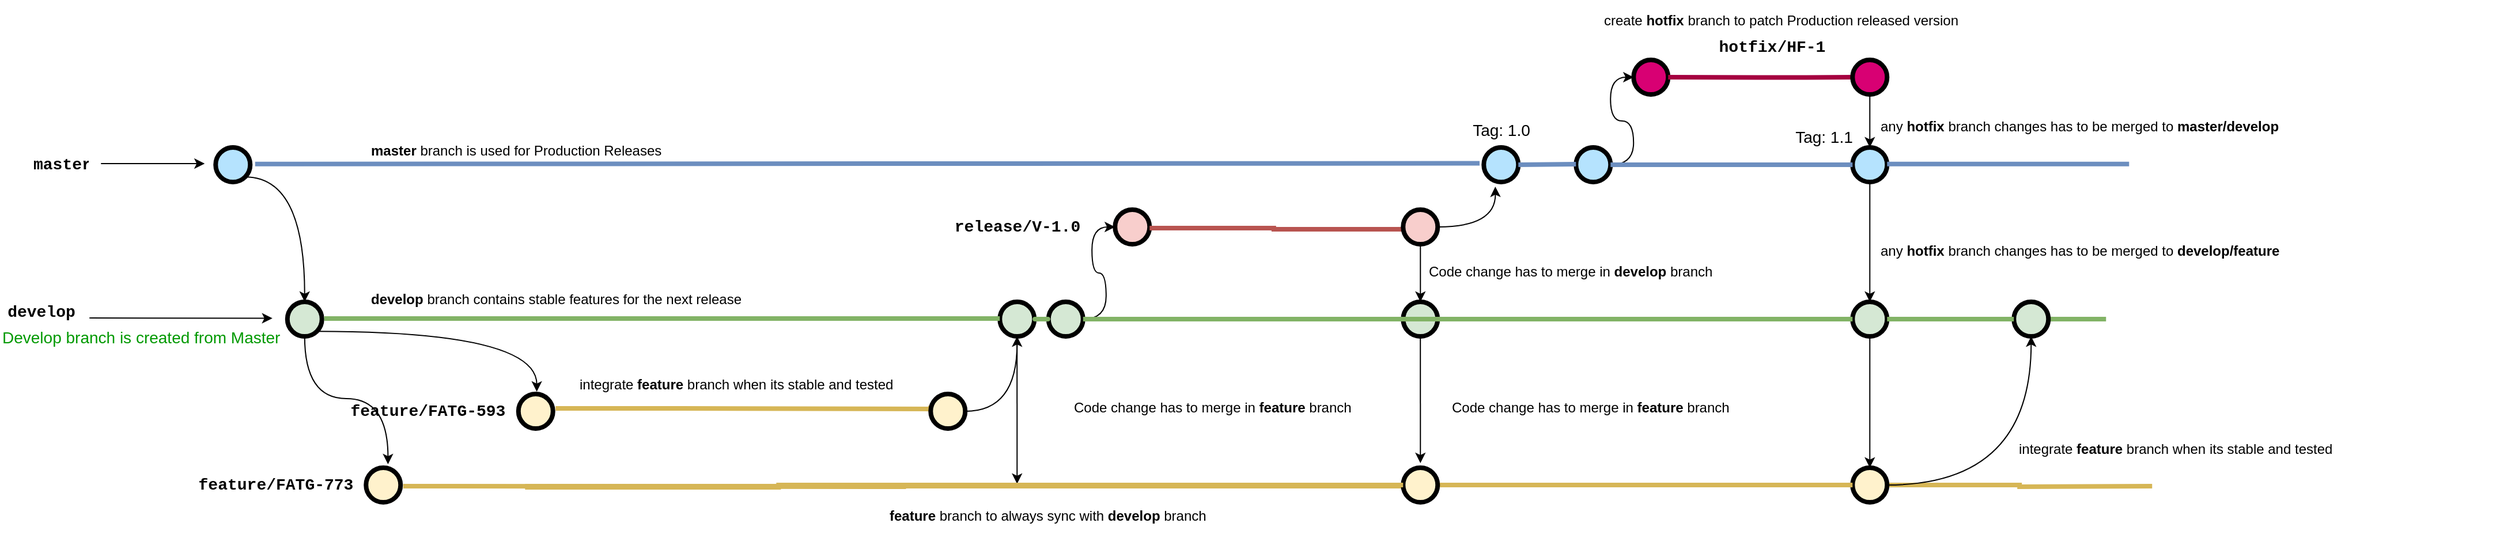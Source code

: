 <mxfile version="17.4.5" type="github">
  <diagram id="yPxyJZ8AM_hMuL3Unpa9" name="complex gitflow">
    <mxGraphModel dx="2172" dy="494" grid="1" gridSize="10" guides="1" tooltips="1" connect="1" arrows="1" fold="1" page="1" pageScale="1" pageWidth="1100" pageHeight="850" math="0" shadow="0">
      <root>
        <mxCell id="0" />
        <mxCell id="1" parent="0" />
        <mxCell id="nBreNSzFSE8uNr_BIwcD-4" value="master" style="text;html=1;strokeColor=none;fillColor=none;align=center;verticalAlign=middle;whiteSpace=wrap;overflow=hidden;fontSize=14;fontStyle=1;fontFamily=Courier New;" vertex="1" parent="1">
          <mxGeometry x="-612.37" y="142" width="50" height="42" as="geometry" />
        </mxCell>
        <mxCell id="nBreNSzFSE8uNr_BIwcD-20" style="edgeStyle=orthogonalEdgeStyle;orthogonalLoop=1;jettySize=auto;html=1;exitX=0.855;exitY=0.855;exitDx=0;exitDy=0;exitPerimeter=0;entryX=1.039;entryY=0.095;entryDx=0;entryDy=0;entryPerimeter=0;curved=1;" edge="1" parent="1" source="nBreNSzFSE8uNr_BIwcD-8" target="nBreNSzFSE8uNr_BIwcD-19">
          <mxGeometry relative="1" as="geometry" />
        </mxCell>
        <mxCell id="nBreNSzFSE8uNr_BIwcD-25" style="edgeStyle=orthogonalEdgeStyle;curved=1;orthogonalLoop=1;jettySize=auto;html=1;exitX=0.5;exitY=1;exitDx=0;exitDy=0;exitPerimeter=0;entryX=1.057;entryY=0.071;entryDx=0;entryDy=0;entryPerimeter=0;" edge="1" parent="1" source="nBreNSzFSE8uNr_BIwcD-8" target="nBreNSzFSE8uNr_BIwcD-23">
          <mxGeometry relative="1" as="geometry" />
        </mxCell>
        <mxCell id="nBreNSzFSE8uNr_BIwcD-8" value="" style="verticalLabelPosition=bottom;verticalAlign=top;html=1;strokeWidth=4;shape=mxgraph.flowchart.on-page_reference;plain-purple;gradientColor=none;strokeColor=#000000;fillColor=#D5E8D4;" vertex="1" parent="1">
          <mxGeometry x="-390.62" y="282" width="30" height="30" as="geometry" />
        </mxCell>
        <mxCell id="nBreNSzFSE8uNr_BIwcD-9" value="" style="edgeStyle=orthogonalEdgeStyle;rounded=0;html=1;jettySize=auto;orthogonalLoop=1;strokeWidth=4;endArrow=none;endFill=0;curved=1;startArrow=none;fillColor=#d5e8d4;strokeColor=#82b366;" edge="1" parent="1" source="nBreNSzFSE8uNr_BIwcD-104">
          <mxGeometry x="-316.37" y="296.5" as="geometry">
            <mxPoint x="-358.62" y="296.5" as="sourcePoint" />
            <mxPoint x="1187.63" y="297" as="targetPoint" />
            <Array as="points">
              <mxPoint x="-271.37" y="297" />
            </Array>
          </mxGeometry>
        </mxCell>
        <mxCell id="nBreNSzFSE8uNr_BIwcD-14" style="edgeStyle=orthogonalEdgeStyle;curved=1;rounded=0;orthogonalLoop=1;jettySize=auto;html=1;exitX=0.855;exitY=0.855;exitDx=0;exitDy=0;exitPerimeter=0;entryX=0.5;entryY=0;entryDx=0;entryDy=0;entryPerimeter=0;" edge="1" parent="1" source="nBreNSzFSE8uNr_BIwcD-10" target="nBreNSzFSE8uNr_BIwcD-8">
          <mxGeometry relative="1" as="geometry" />
        </mxCell>
        <mxCell id="nBreNSzFSE8uNr_BIwcD-10" value="" style="verticalLabelPosition=bottom;verticalAlign=top;html=1;strokeWidth=4;shape=mxgraph.flowchart.on-page_reference;plain-blue;gradientColor=none;fillColor=#B5E3Fe;strokeColor=#000000;" vertex="1" parent="1">
          <mxGeometry x="-452.87" y="148" width="30" height="30" as="geometry" />
        </mxCell>
        <mxCell id="nBreNSzFSE8uNr_BIwcD-16" value="develop" style="text;html=1;strokeColor=none;fillColor=none;align=center;verticalAlign=middle;whiteSpace=wrap;overflow=hidden;fontSize=14;fontStyle=1;fontFamily=Courier New;" vertex="1" parent="1">
          <mxGeometry x="-640" y="270" width="71.75" height="42" as="geometry" />
        </mxCell>
        <mxCell id="nBreNSzFSE8uNr_BIwcD-17" value="" style="verticalLabelPosition=bottom;verticalAlign=top;html=1;strokeWidth=4;shape=mxgraph.flowchart.on-page_reference;strokeColor=#000000;fillColor=#fff2cc;" vertex="1" parent="1">
          <mxGeometry x="-190.12" y="362" width="30" height="30" as="geometry" />
        </mxCell>
        <mxCell id="nBreNSzFSE8uNr_BIwcD-18" value="" style="edgeStyle=orthogonalEdgeStyle;rounded=0;html=1;jettySize=auto;orthogonalLoop=1;strokeWidth=4;endArrow=none;endFill=0;startArrow=none;fillColor=#fff2cc;strokeColor=#d6b656;" edge="1" parent="1">
          <mxGeometry x="-260.12" y="378.5" as="geometry">
            <mxPoint x="-157.87" y="374.5" as="sourcePoint" />
            <mxPoint x="167.63" y="372" as="targetPoint" />
            <Array as="points">
              <mxPoint x="-50.12" y="375" />
              <mxPoint x="-50.12" y="375" />
            </Array>
          </mxGeometry>
        </mxCell>
        <mxCell id="nBreNSzFSE8uNr_BIwcD-19" value="feature/FATG-593" style="text;html=1;strokeColor=none;fillColor=none;align=center;verticalAlign=middle;whiteSpace=wrap;overflow=hidden;fontSize=14;fontStyle=1;fontFamily=Courier New;" vertex="1" parent="1">
          <mxGeometry x="-355.62" y="356" width="174.63" height="42" as="geometry" />
        </mxCell>
        <mxCell id="nBreNSzFSE8uNr_BIwcD-21" value="" style="verticalLabelPosition=bottom;verticalAlign=top;html=1;strokeWidth=4;shape=mxgraph.flowchart.on-page_reference;strokeColor=#000000;fillColor=#fff2cc;" vertex="1" parent="1">
          <mxGeometry x="-322.37" y="426" width="30" height="30" as="geometry" />
        </mxCell>
        <mxCell id="nBreNSzFSE8uNr_BIwcD-23" value="feature/FATG-773" style="text;html=1;strokeColor=none;fillColor=none;align=center;verticalAlign=middle;whiteSpace=wrap;overflow=hidden;fontSize=14;fontStyle=1;fontFamily=Courier New;" vertex="1" parent="1">
          <mxGeometry x="-487.87" y="420" width="174.63" height="42" as="geometry" />
        </mxCell>
        <mxCell id="nBreNSzFSE8uNr_BIwcD-46" style="edgeStyle=orthogonalEdgeStyle;curved=1;orthogonalLoop=1;jettySize=auto;html=1;entryX=0.5;entryY=1;entryDx=0;entryDy=0;entryPerimeter=0;" edge="1" parent="1" source="nBreNSzFSE8uNr_BIwcD-28" target="nBreNSzFSE8uNr_BIwcD-44">
          <mxGeometry relative="1" as="geometry" />
        </mxCell>
        <mxCell id="nBreNSzFSE8uNr_BIwcD-28" value="" style="verticalLabelPosition=bottom;verticalAlign=top;html=1;strokeWidth=4;shape=mxgraph.flowchart.on-page_reference;strokeColor=#000000;fillColor=#fff2cc;" vertex="1" parent="1">
          <mxGeometry x="167.63" y="362" width="30" height="30" as="geometry" />
        </mxCell>
        <mxCell id="nBreNSzFSE8uNr_BIwcD-33" value="" style="edgeStyle=orthogonalEdgeStyle;rounded=0;html=1;jettySize=auto;orthogonalLoop=1;strokeWidth=4;endArrow=none;endFill=0;startArrow=none;fillColor=#fff2cc;strokeColor=#d6b656;" edge="1" parent="1" source="nBreNSzFSE8uNr_BIwcD-101">
          <mxGeometry x="-392.37" y="446" as="geometry">
            <mxPoint x="-290.12" y="442" as="sourcePoint" />
            <mxPoint x="1227.63" y="442" as="targetPoint" />
            <Array as="points" />
          </mxGeometry>
        </mxCell>
        <mxCell id="nBreNSzFSE8uNr_BIwcD-40" value="" style="verticalLabelPosition=bottom;verticalAlign=top;html=1;strokeWidth=4;shape=mxgraph.flowchart.on-page_reference;fillColor=#f8cecc;strokeColor=#000000;" vertex="1" parent="1">
          <mxGeometry x="327.63" y="202" width="30" height="30" as="geometry" />
        </mxCell>
        <mxCell id="nBreNSzFSE8uNr_BIwcD-131" style="edgeStyle=orthogonalEdgeStyle;curved=1;orthogonalLoop=1;jettySize=auto;html=1;" edge="1" parent="1" source="nBreNSzFSE8uNr_BIwcD-44">
          <mxGeometry relative="1" as="geometry">
            <mxPoint x="242.63" y="440" as="targetPoint" />
          </mxGeometry>
        </mxCell>
        <mxCell id="nBreNSzFSE8uNr_BIwcD-44" value="" style="verticalLabelPosition=bottom;verticalAlign=top;html=1;strokeWidth=4;shape=mxgraph.flowchart.on-page_reference;plain-purple;gradientColor=none;strokeColor=#000000;fillColor=#D5E8D4;" vertex="1" parent="1">
          <mxGeometry x="227.63" y="282" width="30" height="30" as="geometry" />
        </mxCell>
        <mxCell id="nBreNSzFSE8uNr_BIwcD-45" value="" style="edgeStyle=orthogonalEdgeStyle;rounded=0;html=1;jettySize=auto;orthogonalLoop=1;strokeWidth=4;endArrow=none;endFill=0;curved=1;fillColor=#d5e8d4;strokeColor=#82b366;" edge="1" parent="1" target="nBreNSzFSE8uNr_BIwcD-44">
          <mxGeometry x="-316.37" y="296.5" as="geometry">
            <mxPoint x="-358.62" y="296.5" as="sourcePoint" />
            <mxPoint x="518.63" y="297" as="targetPoint" />
            <Array as="points">
              <mxPoint x="-271.37" y="297" />
            </Array>
          </mxGeometry>
        </mxCell>
        <mxCell id="nBreNSzFSE8uNr_BIwcD-49" style="edgeStyle=orthogonalEdgeStyle;curved=1;orthogonalLoop=1;jettySize=auto;html=1;entryX=0;entryY=0.5;entryDx=0;entryDy=0;entryPerimeter=0;" edge="1" parent="1" source="nBreNSzFSE8uNr_BIwcD-47" target="nBreNSzFSE8uNr_BIwcD-40">
          <mxGeometry relative="1" as="geometry" />
        </mxCell>
        <mxCell id="nBreNSzFSE8uNr_BIwcD-47" value="" style="verticalLabelPosition=bottom;verticalAlign=top;html=1;strokeWidth=4;shape=mxgraph.flowchart.on-page_reference;plain-purple;gradientColor=none;strokeColor=#000000;fillColor=#D5E8D4;" vertex="1" parent="1">
          <mxGeometry x="269.88" y="282" width="30" height="30" as="geometry" />
        </mxCell>
        <mxCell id="nBreNSzFSE8uNr_BIwcD-48" value="" style="edgeStyle=orthogonalEdgeStyle;rounded=0;html=1;jettySize=auto;orthogonalLoop=1;strokeWidth=4;endArrow=none;endFill=0;curved=1;startArrow=none;fillColor=#d5e8d4;strokeColor=#82b366;" edge="1" parent="1" source="nBreNSzFSE8uNr_BIwcD-44" target="nBreNSzFSE8uNr_BIwcD-47">
          <mxGeometry x="-316.37" y="296.5" as="geometry">
            <mxPoint x="227.63" y="297" as="sourcePoint" />
            <mxPoint x="518.63" y="297" as="targetPoint" />
            <Array as="points" />
          </mxGeometry>
        </mxCell>
        <mxCell id="nBreNSzFSE8uNr_BIwcD-51" value="release/V-1.0" style="text;html=1;strokeColor=none;fillColor=none;align=center;verticalAlign=middle;whiteSpace=wrap;overflow=hidden;fontSize=14;fontStyle=1;fontFamily=Courier New;" vertex="1" parent="1">
          <mxGeometry x="177.63" y="196" width="130" height="42" as="geometry" />
        </mxCell>
        <mxCell id="nBreNSzFSE8uNr_BIwcD-60" value="" style="edgeStyle=orthogonalEdgeStyle;rounded=0;html=1;jettySize=auto;orthogonalLoop=1;strokeWidth=4;endArrow=none;endFill=0;startArrow=none;fillColor=#f8cecc;strokeColor=#b85450;" edge="1" parent="1">
          <mxGeometry x="255.38" y="222" as="geometry">
            <mxPoint x="357.63" y="218" as="sourcePoint" />
            <mxPoint x="577.63" y="219" as="targetPoint" />
            <Array as="points">
              <mxPoint x="465.38" y="218.5" />
              <mxPoint x="465.38" y="218.5" />
            </Array>
          </mxGeometry>
        </mxCell>
        <mxCell id="nBreNSzFSE8uNr_BIwcD-74" style="edgeStyle=orthogonalEdgeStyle;curved=1;orthogonalLoop=1;jettySize=auto;html=1;" edge="1" parent="1" source="nBreNSzFSE8uNr_BIwcD-61">
          <mxGeometry relative="1" as="geometry">
            <mxPoint x="657.63" y="182" as="targetPoint" />
          </mxGeometry>
        </mxCell>
        <mxCell id="nBreNSzFSE8uNr_BIwcD-79" style="edgeStyle=orthogonalEdgeStyle;curved=1;orthogonalLoop=1;jettySize=auto;html=1;" edge="1" parent="1" source="nBreNSzFSE8uNr_BIwcD-61" target="nBreNSzFSE8uNr_BIwcD-77">
          <mxGeometry relative="1" as="geometry" />
        </mxCell>
        <mxCell id="nBreNSzFSE8uNr_BIwcD-61" value="" style="verticalLabelPosition=bottom;verticalAlign=top;html=1;strokeWidth=4;shape=mxgraph.flowchart.on-page_reference;fillColor=#f8cecc;strokeColor=#000000;" vertex="1" parent="1">
          <mxGeometry x="577.63" y="202" width="30" height="30" as="geometry" />
        </mxCell>
        <mxCell id="nBreNSzFSE8uNr_BIwcD-64" value="" style="verticalLabelPosition=bottom;verticalAlign=top;html=1;strokeWidth=4;shape=mxgraph.flowchart.on-page_reference;plain-blue;gradientColor=none;fillColor=#B5E3Fe;strokeColor=#000000;" vertex="1" parent="1">
          <mxGeometry x="647.63" y="148" width="30" height="30" as="geometry" />
        </mxCell>
        <mxCell id="nBreNSzFSE8uNr_BIwcD-75" value="Tag: 1.0" style="text;html=1;strokeColor=none;fillColor=none;align=center;verticalAlign=middle;whiteSpace=wrap;overflow=hidden;fontSize=14;" vertex="1" parent="1">
          <mxGeometry x="607.63" y="122" width="110" height="20" as="geometry" />
        </mxCell>
        <mxCell id="nBreNSzFSE8uNr_BIwcD-114" style="edgeStyle=orthogonalEdgeStyle;curved=1;orthogonalLoop=1;jettySize=auto;html=1;" edge="1" parent="1" source="nBreNSzFSE8uNr_BIwcD-77">
          <mxGeometry relative="1" as="geometry">
            <mxPoint x="592.63" y="422" as="targetPoint" />
          </mxGeometry>
        </mxCell>
        <mxCell id="nBreNSzFSE8uNr_BIwcD-77" value="" style="verticalLabelPosition=bottom;verticalAlign=top;html=1;strokeWidth=4;shape=mxgraph.flowchart.on-page_reference;plain-purple;gradientColor=none;strokeColor=#000000;fillColor=#D5E8D4;" vertex="1" parent="1">
          <mxGeometry x="577.63" y="282" width="30" height="30" as="geometry" />
        </mxCell>
        <mxCell id="nBreNSzFSE8uNr_BIwcD-87" style="edgeStyle=orthogonalEdgeStyle;curved=1;orthogonalLoop=1;jettySize=auto;html=1;entryX=0;entryY=0.5;entryDx=0;entryDy=0;entryPerimeter=0;" edge="1" parent="1" source="nBreNSzFSE8uNr_BIwcD-81" target="nBreNSzFSE8uNr_BIwcD-85">
          <mxGeometry relative="1" as="geometry" />
        </mxCell>
        <mxCell id="nBreNSzFSE8uNr_BIwcD-81" value="" style="verticalLabelPosition=bottom;verticalAlign=top;html=1;strokeWidth=4;shape=mxgraph.flowchart.on-page_reference;plain-blue;gradientColor=none;fillColor=#B5E3Fe;strokeColor=#000000;" vertex="1" parent="1">
          <mxGeometry x="727.63" y="148" width="30" height="30" as="geometry" />
        </mxCell>
        <mxCell id="nBreNSzFSE8uNr_BIwcD-85" value="" style="verticalLabelPosition=bottom;verticalAlign=top;html=1;strokeWidth=4;shape=mxgraph.flowchart.on-page_reference;fillColor=#d80073;strokeColor=#000000;fontColor=#ffffff;" vertex="1" parent="1">
          <mxGeometry x="777.63" y="72" width="30" height="30" as="geometry" />
        </mxCell>
        <mxCell id="nBreNSzFSE8uNr_BIwcD-86" value="" style="edgeStyle=orthogonalEdgeStyle;rounded=0;html=1;jettySize=auto;orthogonalLoop=1;strokeWidth=4;endArrow=none;endFill=0;curved=1;startArrow=none;fillColor=#d80073;strokeColor=#A50040;" edge="1" parent="1" target="nBreNSzFSE8uNr_BIwcD-85">
          <mxGeometry x="492.63" y="86" as="geometry">
            <mxPoint x="967.63" y="87" as="sourcePoint" />
            <mxPoint x="1087.63" y="87" as="targetPoint" />
            <Array as="points" />
          </mxGeometry>
        </mxCell>
        <mxCell id="nBreNSzFSE8uNr_BIwcD-88" value="hotfix/HF-1" style="text;html=1;strokeColor=none;fillColor=none;align=center;verticalAlign=middle;whiteSpace=wrap;overflow=hidden;fontSize=14;fontStyle=1;fontFamily=Courier New;" vertex="1" parent="1">
          <mxGeometry x="847.63" y="40" width="100" height="42" as="geometry" />
        </mxCell>
        <mxCell id="nBreNSzFSE8uNr_BIwcD-95" style="edgeStyle=orthogonalEdgeStyle;curved=1;orthogonalLoop=1;jettySize=auto;html=1;entryX=0.5;entryY=0;entryDx=0;entryDy=0;entryPerimeter=0;" edge="1" parent="1" source="nBreNSzFSE8uNr_BIwcD-89" target="nBreNSzFSE8uNr_BIwcD-92">
          <mxGeometry relative="1" as="geometry" />
        </mxCell>
        <mxCell id="nBreNSzFSE8uNr_BIwcD-89" value="" style="verticalLabelPosition=bottom;verticalAlign=top;html=1;strokeWidth=4;shape=mxgraph.flowchart.on-page_reference;fillColor=#d80073;strokeColor=#000000;fontColor=#ffffff;" vertex="1" parent="1">
          <mxGeometry x="967.63" y="72" width="30" height="30" as="geometry" />
        </mxCell>
        <mxCell id="nBreNSzFSE8uNr_BIwcD-99" style="edgeStyle=orthogonalEdgeStyle;curved=1;orthogonalLoop=1;jettySize=auto;html=1;entryX=0.5;entryY=0;entryDx=0;entryDy=0;entryPerimeter=0;" edge="1" parent="1" source="nBreNSzFSE8uNr_BIwcD-92" target="nBreNSzFSE8uNr_BIwcD-96">
          <mxGeometry relative="1" as="geometry" />
        </mxCell>
        <mxCell id="nBreNSzFSE8uNr_BIwcD-92" value="" style="verticalLabelPosition=bottom;verticalAlign=top;html=1;strokeWidth=4;shape=mxgraph.flowchart.on-page_reference;plain-blue;gradientColor=none;fillColor=#B5E3Fe;strokeColor=#000000;" vertex="1" parent="1">
          <mxGeometry x="967.63" y="148" width="30" height="30" as="geometry" />
        </mxCell>
        <mxCell id="nBreNSzFSE8uNr_BIwcD-94" value="" style="edgeStyle=orthogonalEdgeStyle;rounded=0;html=1;jettySize=auto;orthogonalLoop=1;strokeWidth=4;endArrow=none;endFill=0;startArrow=none;fillColor=#dae8fc;strokeColor=#6c8ebf;" edge="1" parent="1" source="nBreNSzFSE8uNr_BIwcD-81" target="nBreNSzFSE8uNr_BIwcD-92">
          <mxGeometry x="-427.37" y="162.5" as="geometry">
            <mxPoint x="727.63" y="163" as="sourcePoint" />
            <mxPoint x="1107.63" y="152" as="targetPoint" />
            <Array as="points" />
          </mxGeometry>
        </mxCell>
        <mxCell id="nBreNSzFSE8uNr_BIwcD-103" style="edgeStyle=orthogonalEdgeStyle;curved=1;orthogonalLoop=1;jettySize=auto;html=1;exitX=0.5;exitY=1;exitDx=0;exitDy=0;exitPerimeter=0;entryX=0.5;entryY=0;entryDx=0;entryDy=0;entryPerimeter=0;" edge="1" parent="1" source="nBreNSzFSE8uNr_BIwcD-96" target="nBreNSzFSE8uNr_BIwcD-101">
          <mxGeometry relative="1" as="geometry" />
        </mxCell>
        <mxCell id="nBreNSzFSE8uNr_BIwcD-96" value="" style="verticalLabelPosition=bottom;verticalAlign=top;html=1;strokeWidth=4;shape=mxgraph.flowchart.on-page_reference;plain-purple;gradientColor=none;strokeColor=#000000;fillColor=#D5E8D4;" vertex="1" parent="1">
          <mxGeometry x="967.63" y="282" width="30" height="30" as="geometry" />
        </mxCell>
        <mxCell id="nBreNSzFSE8uNr_BIwcD-98" value="" style="edgeStyle=orthogonalEdgeStyle;rounded=0;html=1;jettySize=auto;orthogonalLoop=1;strokeWidth=4;endArrow=none;endFill=0;curved=1;startArrow=none;fillColor=#d5e8d4;strokeColor=#82b366;" edge="1" parent="1" source="nBreNSzFSE8uNr_BIwcD-47" target="nBreNSzFSE8uNr_BIwcD-96">
          <mxGeometry x="-316.37" y="296.5" as="geometry">
            <mxPoint x="269.88" y="297" as="sourcePoint" />
            <mxPoint x="1187.63" y="297" as="targetPoint" />
            <Array as="points">
              <mxPoint x="580" y="297" />
              <mxPoint x="580" y="297" />
            </Array>
          </mxGeometry>
        </mxCell>
        <mxCell id="nBreNSzFSE8uNr_BIwcD-107" style="edgeStyle=orthogonalEdgeStyle;curved=1;orthogonalLoop=1;jettySize=auto;html=1;entryX=0.5;entryY=1;entryDx=0;entryDy=0;entryPerimeter=0;" edge="1" parent="1" source="nBreNSzFSE8uNr_BIwcD-101" target="nBreNSzFSE8uNr_BIwcD-104">
          <mxGeometry relative="1" as="geometry" />
        </mxCell>
        <mxCell id="nBreNSzFSE8uNr_BIwcD-101" value="" style="verticalLabelPosition=bottom;verticalAlign=top;html=1;strokeWidth=4;shape=mxgraph.flowchart.on-page_reference;strokeColor=#000000;fillColor=#fff2cc;" vertex="1" parent="1">
          <mxGeometry x="967.63" y="426" width="30" height="30" as="geometry" />
        </mxCell>
        <mxCell id="nBreNSzFSE8uNr_BIwcD-102" value="" style="edgeStyle=orthogonalEdgeStyle;rounded=0;html=1;jettySize=auto;orthogonalLoop=1;strokeWidth=4;endArrow=none;endFill=0;startArrow=none;fillColor=#fff2cc;strokeColor=#d6b656;" edge="1" parent="1" source="nBreNSzFSE8uNr_BIwcD-112" target="nBreNSzFSE8uNr_BIwcD-101">
          <mxGeometry x="-392.37" y="446" as="geometry">
            <mxPoint x="-290.12" y="442" as="sourcePoint" />
            <mxPoint x="1227.63" y="442" as="targetPoint" />
            <Array as="points">
              <mxPoint x="-182.37" y="442" />
              <mxPoint x="-182.37" y="443" />
              <mxPoint x="35.63" y="443" />
            </Array>
          </mxGeometry>
        </mxCell>
        <mxCell id="nBreNSzFSE8uNr_BIwcD-104" value="" style="verticalLabelPosition=bottom;verticalAlign=top;html=1;strokeWidth=4;shape=mxgraph.flowchart.on-page_reference;plain-purple;gradientColor=none;strokeColor=#000000;fillColor=#D5E8D4;" vertex="1" parent="1">
          <mxGeometry x="1107.63" y="282" width="30" height="30" as="geometry" />
        </mxCell>
        <mxCell id="nBreNSzFSE8uNr_BIwcD-106" value="" style="edgeStyle=orthogonalEdgeStyle;rounded=0;html=1;jettySize=auto;orthogonalLoop=1;strokeWidth=4;endArrow=none;endFill=0;curved=1;startArrow=none;fillColor=#d5e8d4;strokeColor=#82b366;" edge="1" parent="1" source="nBreNSzFSE8uNr_BIwcD-96" target="nBreNSzFSE8uNr_BIwcD-104">
          <mxGeometry x="-316.37" y="296.5" as="geometry">
            <mxPoint x="967.63" y="297" as="sourcePoint" />
            <mxPoint x="1187.63" y="297" as="targetPoint" />
            <Array as="points" />
          </mxGeometry>
        </mxCell>
        <mxCell id="nBreNSzFSE8uNr_BIwcD-108" value="Develop branch is created from Master&amp;nbsp;" style="text;html=1;strokeColor=none;fillColor=none;align=left;verticalAlign=middle;whiteSpace=wrap;overflow=hidden;fontSize=14;fontStyle=0;fontColor=#009900;" vertex="1" parent="1">
          <mxGeometry x="-640" y="302" width="265.25" height="20" as="geometry" />
        </mxCell>
        <mxCell id="nBreNSzFSE8uNr_BIwcD-109" value="" style="endArrow=classic;html=1;strokeWidth=1;fontFamily=Courier New;fontColor=#009900;curved=1;" edge="1" parent="1">
          <mxGeometry width="50" height="50" relative="1" as="geometry">
            <mxPoint x="-562.37" y="296" as="sourcePoint" />
            <mxPoint x="-403.62" y="296.29" as="targetPoint" />
          </mxGeometry>
        </mxCell>
        <mxCell id="nBreNSzFSE8uNr_BIwcD-111" value="" style="endArrow=classic;html=1;strokeWidth=1;fontFamily=Courier New;fontColor=#009900;curved=1;" edge="1" parent="1">
          <mxGeometry width="50" height="50" relative="1" as="geometry">
            <mxPoint x="-552.37" y="162" as="sourcePoint" />
            <mxPoint x="-462.37" y="162" as="targetPoint" />
          </mxGeometry>
        </mxCell>
        <mxCell id="nBreNSzFSE8uNr_BIwcD-112" value="" style="verticalLabelPosition=bottom;verticalAlign=top;html=1;strokeWidth=4;shape=mxgraph.flowchart.on-page_reference;strokeColor=#000000;fillColor=#fff2cc;" vertex="1" parent="1">
          <mxGeometry x="577.63" y="426" width="30" height="30" as="geometry" />
        </mxCell>
        <mxCell id="nBreNSzFSE8uNr_BIwcD-113" value="" style="edgeStyle=orthogonalEdgeStyle;rounded=0;html=1;jettySize=auto;orthogonalLoop=1;strokeWidth=4;endArrow=none;endFill=0;startArrow=none;fillColor=#fff2cc;strokeColor=#d6b656;" edge="1" parent="1" target="nBreNSzFSE8uNr_BIwcD-112">
          <mxGeometry x="-392.37" y="446" as="geometry">
            <mxPoint x="-290.12" y="442" as="sourcePoint" />
            <mxPoint x="967.63" y="441" as="targetPoint" />
            <Array as="points" />
          </mxGeometry>
        </mxCell>
        <mxCell id="nBreNSzFSE8uNr_BIwcD-115" value="&lt;div&gt;Code change has to merge in &lt;b&gt;develop &lt;/b&gt;branch&lt;/div&gt;" style="text;html=1;strokeColor=none;fillColor=none;align=left;verticalAlign=middle;whiteSpace=wrap;overflow=hidden;fontSize=12;fontStyle=0;fontColor=#000000;" vertex="1" parent="1">
          <mxGeometry x="597.63" y="238" width="418.25" height="36" as="geometry" />
        </mxCell>
        <mxCell id="nBreNSzFSE8uNr_BIwcD-116" value="&lt;div&gt;Code change has to merge in &lt;b&gt;feature&amp;nbsp;&lt;/b&gt;branch&lt;/div&gt;" style="text;html=1;strokeColor=none;fillColor=none;align=left;verticalAlign=middle;whiteSpace=wrap;overflow=hidden;fontSize=12;fontStyle=0;fontColor=#000000;" vertex="1" parent="1">
          <mxGeometry x="290" y="356" width="418.25" height="36" as="geometry" />
        </mxCell>
        <mxCell id="nBreNSzFSE8uNr_BIwcD-118" value="" style="edgeStyle=orthogonalEdgeStyle;rounded=0;html=1;jettySize=auto;orthogonalLoop=1;strokeWidth=4;endArrow=none;endFill=0;curved=1;fillColor=#dae8fc;strokeColor=#6c8ebf;entryX=-0.122;entryY=0.459;entryDx=0;entryDy=0;entryPerimeter=0;" edge="1" parent="1" target="nBreNSzFSE8uNr_BIwcD-64">
          <mxGeometry x="-376.37" y="162.36" as="geometry">
            <mxPoint x="-418.62" y="162.36" as="sourcePoint" />
            <mxPoint x="637.63" y="162" as="targetPoint" />
            <Array as="points">
              <mxPoint x="-331.37" y="162" />
            </Array>
          </mxGeometry>
        </mxCell>
        <mxCell id="nBreNSzFSE8uNr_BIwcD-119" value="" style="edgeStyle=orthogonalEdgeStyle;rounded=0;html=1;jettySize=auto;orthogonalLoop=1;strokeWidth=4;endArrow=none;endFill=0;startArrow=none;fillColor=#dae8fc;strokeColor=#6c8ebf;exitX=1;exitY=0.5;exitDx=0;exitDy=0;exitPerimeter=0;" edge="1" parent="1" source="nBreNSzFSE8uNr_BIwcD-64">
          <mxGeometry x="-517.37" y="162" as="geometry">
            <mxPoint x="667.63" y="162.5" as="sourcePoint" />
            <mxPoint x="727.63" y="162.5" as="targetPoint" />
            <Array as="points" />
          </mxGeometry>
        </mxCell>
        <mxCell id="nBreNSzFSE8uNr_BIwcD-120" value="" style="edgeStyle=orthogonalEdgeStyle;rounded=0;html=1;jettySize=auto;orthogonalLoop=1;strokeWidth=4;endArrow=none;endFill=0;startArrow=none;fillColor=#dae8fc;strokeColor=#6c8ebf;" edge="1" parent="1">
          <mxGeometry x="-187.37" y="161.91" as="geometry">
            <mxPoint x="997.63" y="162.41" as="sourcePoint" />
            <mxPoint x="1207.63" y="162.41" as="targetPoint" />
            <Array as="points" />
          </mxGeometry>
        </mxCell>
        <mxCell id="nBreNSzFSE8uNr_BIwcD-122" value="&lt;b&gt;develop &lt;/b&gt;branch contains stable features for the next release" style="text;html=1;strokeColor=none;fillColor=none;align=left;verticalAlign=middle;whiteSpace=wrap;overflow=hidden;fontSize=12;fontStyle=0;fontColor=#000000;" vertex="1" parent="1">
          <mxGeometry x="-320.12" y="262" width="418.25" height="36" as="geometry" />
        </mxCell>
        <mxCell id="nBreNSzFSE8uNr_BIwcD-123" value="&lt;b&gt;master&amp;nbsp;&lt;/b&gt;branch is used for Production Releases" style="text;html=1;strokeColor=none;fillColor=none;align=left;verticalAlign=middle;whiteSpace=wrap;overflow=hidden;fontSize=12;fontStyle=0;fontColor=#000000;" vertex="1" parent="1">
          <mxGeometry x="-320.12" y="133" width="418.25" height="36" as="geometry" />
        </mxCell>
        <mxCell id="nBreNSzFSE8uNr_BIwcD-124" value="integrate &lt;b&gt;feature&lt;/b&gt; branch when its stable and tested" style="text;html=1;strokeColor=none;fillColor=none;align=left;verticalAlign=middle;whiteSpace=wrap;overflow=hidden;fontSize=12;fontStyle=0;fontColor=#000000;" vertex="1" parent="1">
          <mxGeometry x="-139.37" y="336" width="418.25" height="36" as="geometry" />
        </mxCell>
        <mxCell id="nBreNSzFSE8uNr_BIwcD-126" value="&lt;div&gt;any &lt;b&gt;hotfix&lt;/b&gt; branch changes has to be merged to &lt;b&gt;master/develop&lt;/b&gt;&lt;/div&gt;" style="text;html=1;strokeColor=none;fillColor=none;align=left;verticalAlign=middle;whiteSpace=wrap;overflow=hidden;fontSize=12;fontStyle=0;fontColor=#000000;" vertex="1" parent="1">
          <mxGeometry x="990" y="112" width="418.25" height="36" as="geometry" />
        </mxCell>
        <mxCell id="nBreNSzFSE8uNr_BIwcD-127" value="&lt;div&gt;any &lt;b&gt;hotfix&lt;/b&gt; branch changes has to be merged to &lt;b&gt;develop/feature&lt;/b&gt;&lt;/div&gt;" style="text;html=1;strokeColor=none;fillColor=none;align=left;verticalAlign=middle;whiteSpace=wrap;overflow=hidden;fontSize=12;fontStyle=0;fontColor=#000000;" vertex="1" parent="1">
          <mxGeometry x="990" y="220" width="418.25" height="36" as="geometry" />
        </mxCell>
        <mxCell id="nBreNSzFSE8uNr_BIwcD-128" value="integrate &lt;b&gt;feature&lt;/b&gt; branch when its stable and tested" style="text;html=1;strokeColor=none;fillColor=none;align=left;verticalAlign=middle;whiteSpace=wrap;overflow=hidden;fontSize=12;fontStyle=0;fontColor=#000000;" vertex="1" parent="1">
          <mxGeometry x="1110" y="392" width="418.25" height="36" as="geometry" />
        </mxCell>
        <mxCell id="nBreNSzFSE8uNr_BIwcD-129" value="&lt;div&gt;create&amp;nbsp;&lt;b&gt;hotfix&lt;/b&gt; branch to patch Production released version&lt;/div&gt;" style="text;html=1;strokeColor=none;fillColor=none;align=left;verticalAlign=middle;whiteSpace=wrap;overflow=hidden;fontSize=12;fontStyle=0;fontColor=#000000;" vertex="1" parent="1">
          <mxGeometry x="750" y="20" width="418.25" height="36" as="geometry" />
        </mxCell>
        <mxCell id="nBreNSzFSE8uNr_BIwcD-130" value="Tag: 1.1" style="text;html=1;strokeColor=none;fillColor=none;align=center;verticalAlign=middle;whiteSpace=wrap;overflow=hidden;fontSize=14;" vertex="1" parent="1">
          <mxGeometry x="887.63" y="128" width="110" height="20" as="geometry" />
        </mxCell>
        <mxCell id="nBreNSzFSE8uNr_BIwcD-132" value="&lt;div&gt;&lt;b&gt;feature&lt;/b&gt; branch to always sync with &lt;b&gt;develop&lt;/b&gt; branch&lt;/div&gt;" style="text;html=1;strokeColor=none;fillColor=none;align=left;verticalAlign=middle;whiteSpace=wrap;overflow=hidden;fontSize=12;fontStyle=0;fontColor=#000000;" vertex="1" parent="1">
          <mxGeometry x="130" y="450" width="418.25" height="36" as="geometry" />
        </mxCell>
        <mxCell id="nBreNSzFSE8uNr_BIwcD-133" value="&lt;div&gt;Code change has to merge in &lt;b&gt;feature&amp;nbsp;&lt;/b&gt;branch&lt;/div&gt;" style="text;html=1;strokeColor=none;fillColor=none;align=left;verticalAlign=middle;whiteSpace=wrap;overflow=hidden;fontSize=12;fontStyle=0;fontColor=#000000;" vertex="1" parent="1">
          <mxGeometry x="617.63" y="356" width="418.25" height="36" as="geometry" />
        </mxCell>
      </root>
    </mxGraphModel>
  </diagram>
</mxfile>
